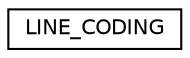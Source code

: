 digraph "Graphical Class Hierarchy"
{
  edge [fontname="Helvetica",fontsize="10",labelfontname="Helvetica",labelfontsize="10"];
  node [fontname="Helvetica",fontsize="10",shape=record];
  rankdir="LR";
  Node1 [label="LINE_CODING",height=0.2,width=0.4,color="black", fillcolor="white", style="filled",URL="$struct_l_i_n_e___c_o_d_i_n_g.html"];
}
